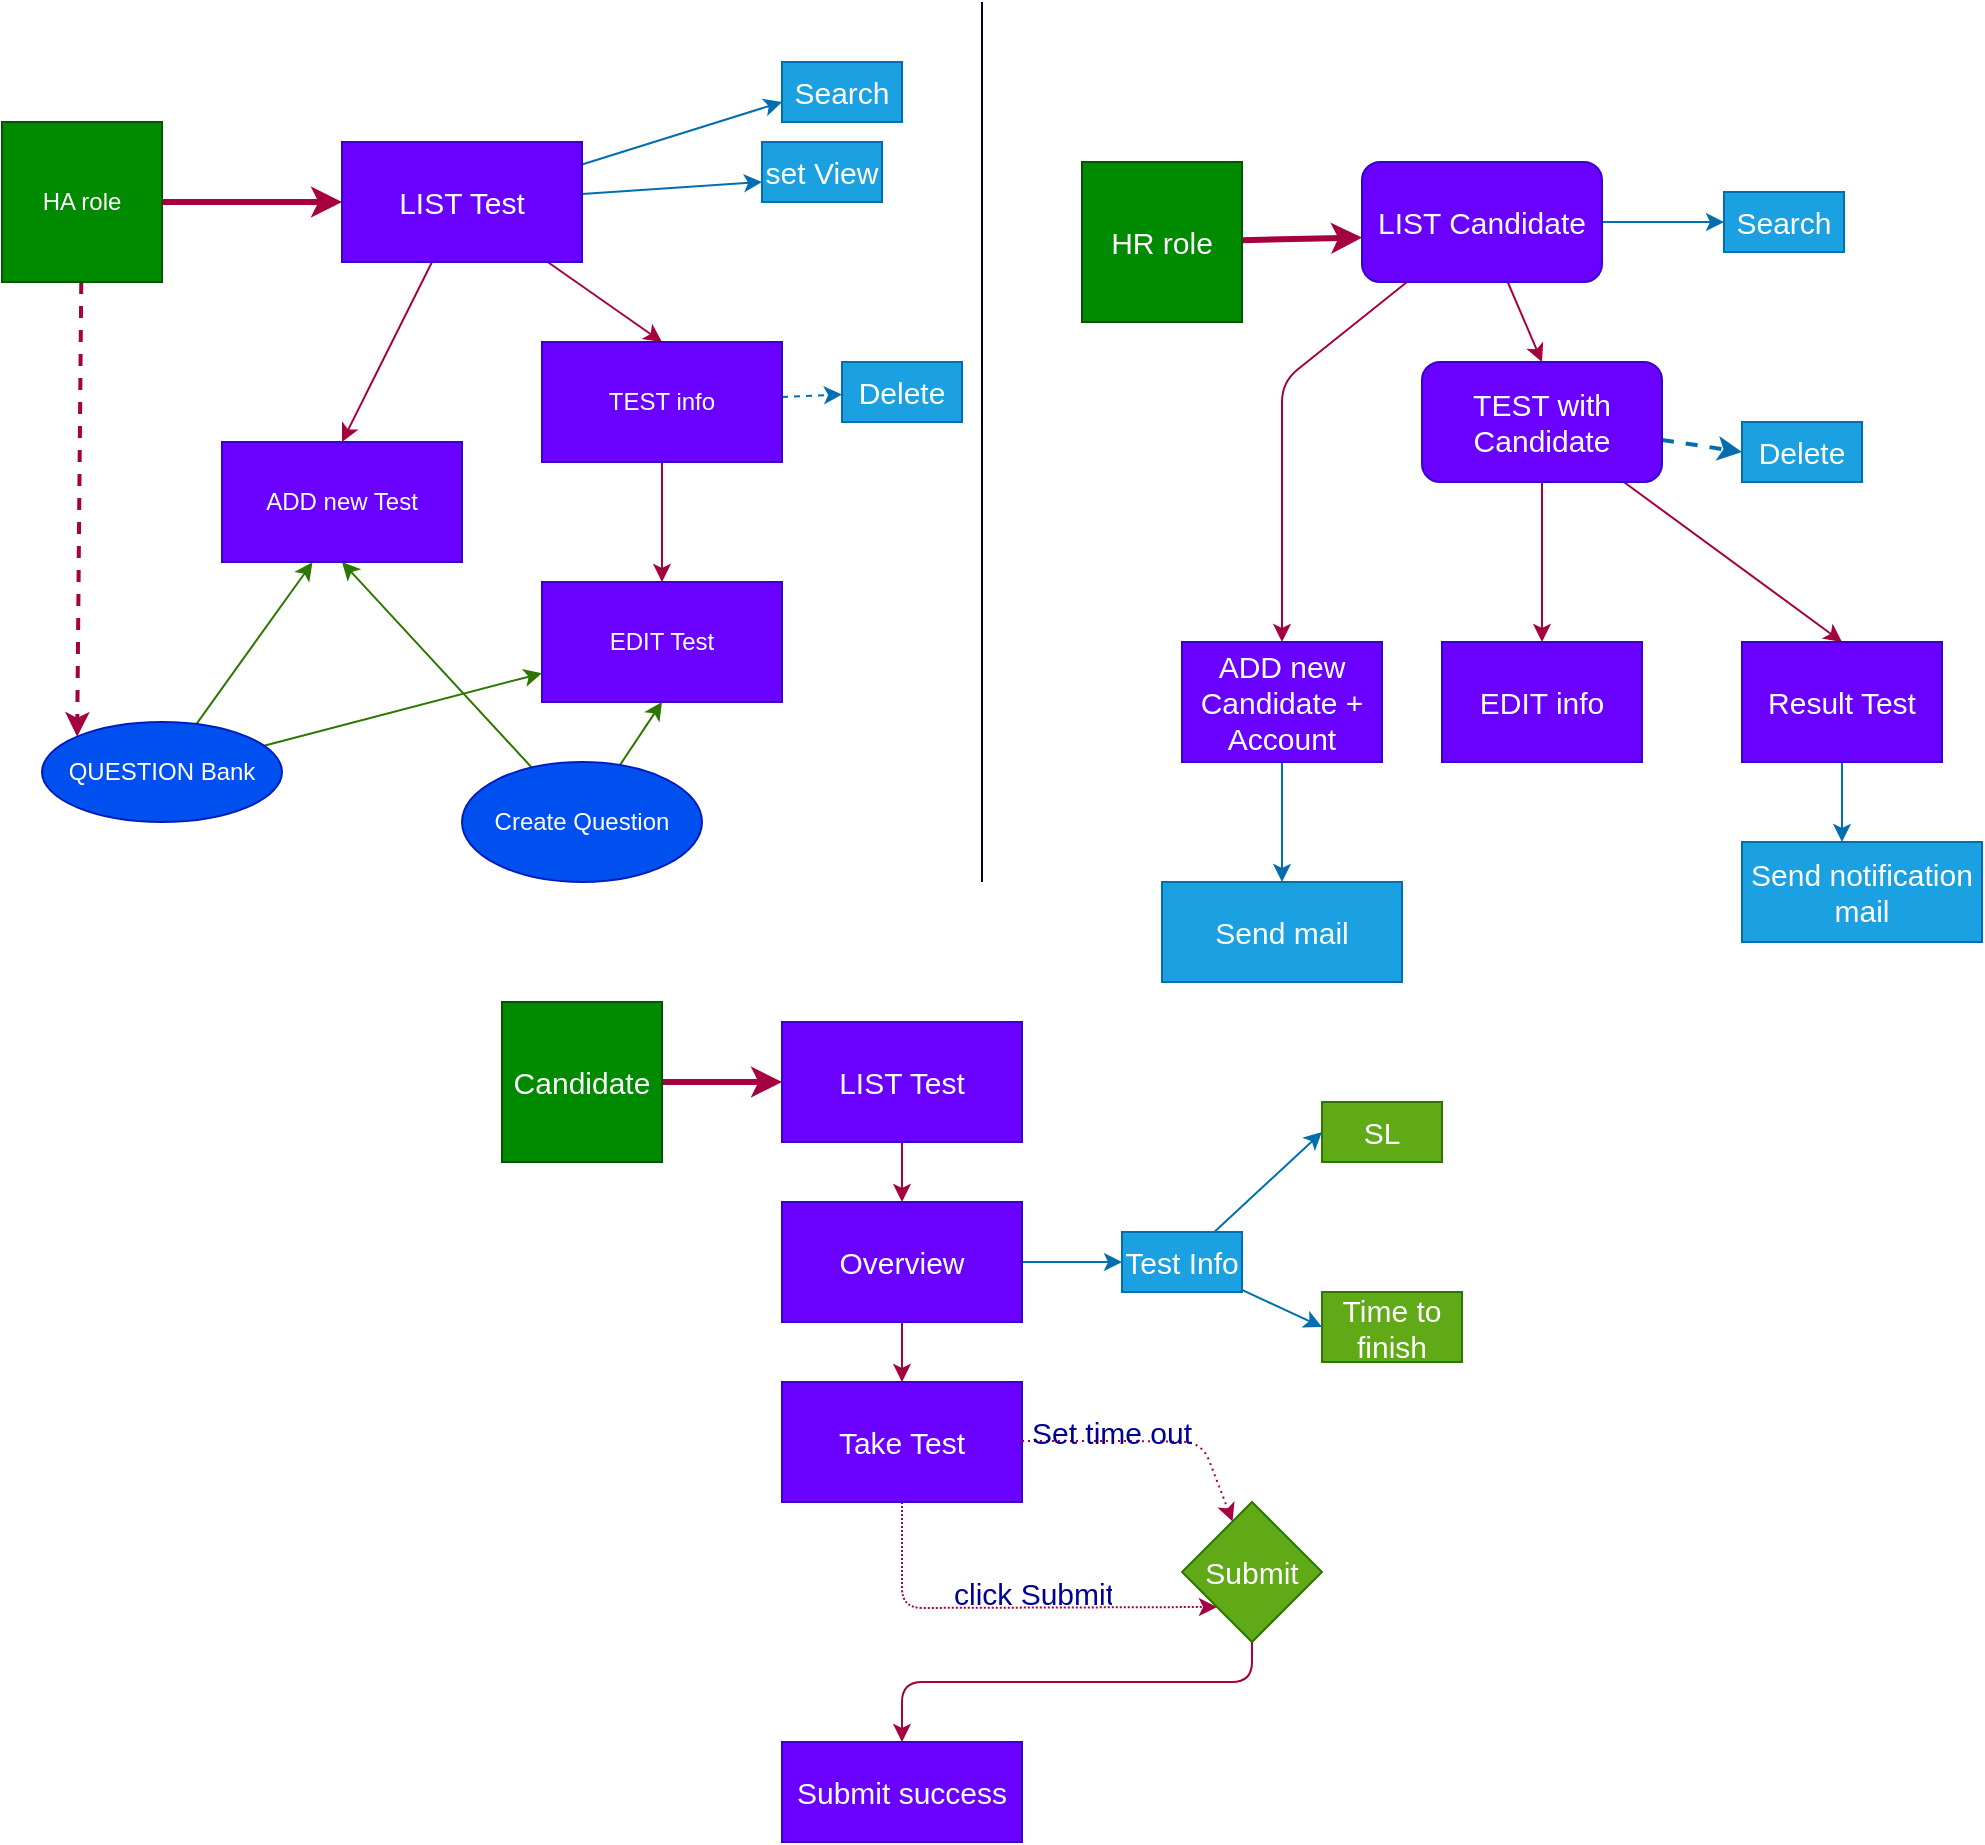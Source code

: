 <mxfile>
    <diagram id="RRjDelTAumy3WVLDlwbl" name="Page-1">
        <mxGraphModel dx="1011" dy="579" grid="1" gridSize="10" guides="1" tooltips="1" connect="1" arrows="1" fold="1" page="1" pageScale="1" pageWidth="1200" pageHeight="1920" background="#ffffff" math="0" shadow="0">
            <root>
                <mxCell id="0"/>
                <mxCell id="1" parent="0"/>
                <mxCell id="8" style="edgeStyle=none;html=1;entryX=0;entryY=0.5;entryDx=0;entryDy=0;fillColor=#d80073;strokeColor=#A50040;strokeWidth=3;" parent="1" source="2" target="5" edge="1">
                    <mxGeometry relative="1" as="geometry"/>
                </mxCell>
                <mxCell id="62" style="edgeStyle=none;html=1;entryX=0;entryY=0;entryDx=0;entryDy=0;fontSize=15;fontColor=#000099;strokeColor=#A50040;strokeWidth=2;fillColor=#d80073;dashed=1;" parent="1" source="2" target="13" edge="1">
                    <mxGeometry relative="1" as="geometry"/>
                </mxCell>
                <mxCell id="2" value="HA role" style="whiteSpace=wrap;html=1;aspect=fixed;fillColor=#008a00;fontColor=#ffffff;strokeColor=#005700;" parent="1" vertex="1">
                    <mxGeometry x="119" y="60" width="80" height="80" as="geometry"/>
                </mxCell>
                <mxCell id="9" style="edgeStyle=none;html=1;strokeWidth=1;entryX=0.5;entryY=0;entryDx=0;entryDy=0;fillColor=#d80073;strokeColor=#A50040;" parent="1" source="5" target="6" edge="1">
                    <mxGeometry relative="1" as="geometry">
                        <mxPoint x="299" y="210" as="targetPoint"/>
                    </mxGeometry>
                </mxCell>
                <mxCell id="10" style="edgeStyle=none;html=1;entryX=0.5;entryY=0;entryDx=0;entryDy=0;strokeWidth=1;fillColor=#d80073;strokeColor=#A50040;" parent="1" source="5" target="7" edge="1">
                    <mxGeometry relative="1" as="geometry"/>
                </mxCell>
                <mxCell id="19" style="edgeStyle=none;html=1;strokeWidth=1;fillColor=#1ba1e2;strokeColor=#006EAF;" parent="1" source="5" edge="1">
                    <mxGeometry relative="1" as="geometry">
                        <mxPoint x="509" y="50" as="targetPoint"/>
                    </mxGeometry>
                </mxCell>
                <mxCell id="20" style="edgeStyle=none;html=1;strokeWidth=1;fillColor=#1ba1e2;strokeColor=#006EAF;" parent="1" source="5" edge="1">
                    <mxGeometry relative="1" as="geometry">
                        <mxPoint x="499" y="90" as="targetPoint"/>
                    </mxGeometry>
                </mxCell>
                <mxCell id="5" value="&lt;font style=&quot;font-size: 15px&quot;&gt;LIST Test&lt;/font&gt;" style="rounded=0;whiteSpace=wrap;html=1;fillColor=#6a00ff;fontColor=#ffffff;strokeColor=#3700CC;" parent="1" vertex="1">
                    <mxGeometry x="289" y="70" width="120" height="60" as="geometry"/>
                </mxCell>
                <mxCell id="6" value="ADD new Test" style="rounded=0;whiteSpace=wrap;html=1;fillColor=#6a00ff;fontColor=#ffffff;strokeColor=#3700CC;" parent="1" vertex="1">
                    <mxGeometry x="229" y="220" width="120" height="60" as="geometry"/>
                </mxCell>
                <mxCell id="12" style="edgeStyle=none;html=1;entryX=0.5;entryY=0;entryDx=0;entryDy=0;strokeWidth=1;fillColor=#d80073;strokeColor=#A50040;" parent="1" source="7" target="11" edge="1">
                    <mxGeometry relative="1" as="geometry"/>
                </mxCell>
                <mxCell id="61" style="edgeStyle=none;html=1;fontSize=15;fontColor=#000099;strokeColor=#006EAF;strokeWidth=1;dashed=1;fillColor=#1ba1e2;" parent="1" source="7" target="24" edge="1">
                    <mxGeometry relative="1" as="geometry"/>
                </mxCell>
                <mxCell id="7" value="TEST info" style="rounded=0;whiteSpace=wrap;html=1;fillColor=#6a00ff;fontColor=#ffffff;strokeColor=#3700CC;" parent="1" vertex="1">
                    <mxGeometry x="389" y="170" width="120" height="60" as="geometry"/>
                </mxCell>
                <mxCell id="11" value="EDIT Test" style="rounded=0;whiteSpace=wrap;html=1;fillColor=#6a00ff;fontColor=#ffffff;strokeColor=#3700CC;" parent="1" vertex="1">
                    <mxGeometry x="389" y="290" width="120" height="60" as="geometry"/>
                </mxCell>
                <mxCell id="14" style="edgeStyle=none;html=1;entryX=0.377;entryY=1.003;entryDx=0;entryDy=0;entryPerimeter=0;strokeWidth=1;fillColor=#60a917;strokeColor=#2D7600;" parent="1" source="13" target="6" edge="1">
                    <mxGeometry relative="1" as="geometry"/>
                </mxCell>
                <mxCell id="15" style="edgeStyle=none;html=1;strokeWidth=1;fillColor=#60a917;strokeColor=#2D7600;" parent="1" source="13" target="11" edge="1">
                    <mxGeometry relative="1" as="geometry"/>
                </mxCell>
                <mxCell id="13" value="QUESTION Bank" style="ellipse;whiteSpace=wrap;html=1;fillColor=#0050ef;fontColor=#ffffff;strokeColor=#001DBC;" parent="1" vertex="1">
                    <mxGeometry x="139" y="360" width="120" height="50" as="geometry"/>
                </mxCell>
                <mxCell id="17" style="edgeStyle=none;html=1;entryX=0.5;entryY=1;entryDx=0;entryDy=0;strokeWidth=1;fillColor=#60a917;strokeColor=#2D7600;" parent="1" source="16" target="6" edge="1">
                    <mxGeometry relative="1" as="geometry"/>
                </mxCell>
                <mxCell id="18" style="edgeStyle=none;html=1;entryX=0.5;entryY=1;entryDx=0;entryDy=0;strokeWidth=1;fillColor=#60a917;strokeColor=#2D7600;" parent="1" source="16" target="11" edge="1">
                    <mxGeometry relative="1" as="geometry"/>
                </mxCell>
                <mxCell id="16" value="Create Question" style="ellipse;whiteSpace=wrap;html=1;fillColor=#0050ef;fontColor=#ffffff;strokeColor=#001DBC;" parent="1" vertex="1">
                    <mxGeometry x="349" y="380" width="120" height="60" as="geometry"/>
                </mxCell>
                <mxCell id="22" value="Search" style="text;html=1;strokeColor=#006EAF;fillColor=#1ba1e2;align=center;verticalAlign=middle;whiteSpace=wrap;rounded=0;fontColor=#ffffff;fontSize=15;" parent="1" vertex="1">
                    <mxGeometry x="509" y="30" width="60" height="30" as="geometry"/>
                </mxCell>
                <mxCell id="23" value="set View" style="text;html=1;strokeColor=#006EAF;fillColor=#1ba1e2;align=center;verticalAlign=middle;whiteSpace=wrap;rounded=0;fontColor=#ffffff;fontSize=15;" parent="1" vertex="1">
                    <mxGeometry x="499" y="70" width="60" height="30" as="geometry"/>
                </mxCell>
                <mxCell id="24" value="Delete" style="text;html=1;strokeColor=#006EAF;fillColor=#1ba1e2;align=center;verticalAlign=middle;whiteSpace=wrap;rounded=0;fontColor=#ffffff;fontSize=15;" parent="1" vertex="1">
                    <mxGeometry x="539" y="180" width="60" height="30" as="geometry"/>
                </mxCell>
                <mxCell id="29" style="edgeStyle=none;html=1;entryX=0;entryY=0.63;entryDx=0;entryDy=0;fontSize=15;fontColor=#000099;strokeWidth=3;fillColor=#d80073;strokeColor=#A50040;entryPerimeter=0;" parent="1" source="25" target="26" edge="1">
                    <mxGeometry relative="1" as="geometry"/>
                </mxCell>
                <mxCell id="25" value="HR role" style="whiteSpace=wrap;html=1;aspect=fixed;fontSize=15;fontColor=#ffffff;fillColor=#008a00;strokeColor=#005700;" parent="1" vertex="1">
                    <mxGeometry x="659" y="80" width="80" height="80" as="geometry"/>
                </mxCell>
                <mxCell id="28" style="edgeStyle=none;html=1;entryX=0.5;entryY=0;entryDx=0;entryDy=0;fontSize=15;fontColor=#000099;strokeWidth=1;fillColor=#d80073;strokeColor=#A50040;" parent="1" source="26" target="27" edge="1">
                    <mxGeometry relative="1" as="geometry"/>
                </mxCell>
                <mxCell id="35" style="edgeStyle=none;html=1;fontSize=15;fontColor=#000099;strokeWidth=1;fillColor=#1ba1e2;strokeColor=#006EAF;entryX=0;entryY=0.5;entryDx=0;entryDy=0;" parent="1" source="26" target="38" edge="1">
                    <mxGeometry relative="1" as="geometry">
                        <mxPoint x="989" y="60" as="targetPoint"/>
                    </mxGeometry>
                </mxCell>
                <mxCell id="26" value="LIST Candidate" style="rounded=1;whiteSpace=wrap;html=1;fontSize=15;fontColor=#ffffff;fillColor=#6a00ff;strokeColor=#3700CC;" parent="1" vertex="1">
                    <mxGeometry x="799" y="80" width="120" height="60" as="geometry"/>
                </mxCell>
                <mxCell id="31" style="edgeStyle=none;html=1;entryX=0.5;entryY=0;entryDx=0;entryDy=0;fontSize=15;fontColor=#000099;strokeWidth=1;fillColor=#d80073;strokeColor=#A50040;" parent="1" source="26" target="30" edge="1">
                    <mxGeometry relative="1" as="geometry">
                        <Array as="points">
                            <mxPoint x="759" y="190"/>
                        </Array>
                    </mxGeometry>
                </mxCell>
                <mxCell id="34" style="edgeStyle=none;html=1;entryX=0.5;entryY=0;entryDx=0;entryDy=0;fontSize=15;fontColor=#000099;strokeWidth=1;fillColor=#d80073;strokeColor=#A50040;" parent="1" source="27" target="33" edge="1">
                    <mxGeometry relative="1" as="geometry"/>
                </mxCell>
                <mxCell id="39" style="edgeStyle=none;html=1;fontSize=15;fontColor=#000099;strokeWidth=1;entryX=0.5;entryY=0;entryDx=0;entryDy=0;fillColor=#d80073;strokeColor=#A50040;" parent="1" source="27" target="40" edge="1">
                    <mxGeometry relative="1" as="geometry">
                        <mxPoint x="1049" y="320" as="targetPoint"/>
                    </mxGeometry>
                </mxCell>
                <mxCell id="44" style="edgeStyle=none;html=1;entryX=0;entryY=0.5;entryDx=0;entryDy=0;fontSize=15;fontColor=#000099;strokeWidth=2;fillColor=#1ba1e2;strokeColor=#006EAF;dashed=1;" parent="1" source="27" target="42" edge="1">
                    <mxGeometry relative="1" as="geometry"/>
                </mxCell>
                <mxCell id="27" value="TEST with Candidate" style="rounded=1;whiteSpace=wrap;html=1;fontSize=15;fontColor=#ffffff;fillColor=#6a00ff;strokeColor=#3700CC;" parent="1" vertex="1">
                    <mxGeometry x="829" y="180" width="120" height="60" as="geometry"/>
                </mxCell>
                <mxCell id="67" style="edgeStyle=none;html=1;fontSize=15;fontColor=#000099;strokeColor=#006EAF;strokeWidth=1;fillColor=#1ba1e2;entryX=0.5;entryY=0;entryDx=0;entryDy=0;" parent="1" source="30" target="68" edge="1">
                    <mxGeometry relative="1" as="geometry">
                        <mxPoint x="779" y="420" as="targetPoint"/>
                    </mxGeometry>
                </mxCell>
                <mxCell id="30" value="ADD new Candidate + Account" style="rounded=0;whiteSpace=wrap;html=1;fontSize=15;fontColor=#ffffff;fillColor=#6a00ff;strokeColor=#3700CC;" parent="1" vertex="1">
                    <mxGeometry x="709" y="320" width="100" height="60" as="geometry"/>
                </mxCell>
                <mxCell id="33" value="EDIT info" style="rounded=0;whiteSpace=wrap;html=1;fontSize=15;fontColor=#ffffff;fillColor=#6a00ff;strokeColor=#3700CC;" parent="1" vertex="1">
                    <mxGeometry x="839" y="320" width="100" height="60" as="geometry"/>
                </mxCell>
                <mxCell id="38" value="Search" style="text;html=1;strokeColor=#006EAF;fillColor=#1ba1e2;align=center;verticalAlign=middle;whiteSpace=wrap;rounded=0;fontSize=15;fontColor=#ffffff;" parent="1" vertex="1">
                    <mxGeometry x="980" y="95" width="60" height="30" as="geometry"/>
                </mxCell>
                <mxCell id="65" style="edgeStyle=none;html=1;fontSize=15;fontColor=#000099;strokeColor=#006EAF;strokeWidth=1;fillColor=#1ba1e2;" parent="1" source="40" edge="1">
                    <mxGeometry relative="1" as="geometry">
                        <mxPoint x="1039" y="420" as="targetPoint"/>
                    </mxGeometry>
                </mxCell>
                <mxCell id="40" value="Result Test" style="rounded=0;whiteSpace=wrap;html=1;fontSize=15;fontColor=#ffffff;fillColor=#6a00ff;strokeColor=#3700CC;" parent="1" vertex="1">
                    <mxGeometry x="989" y="320" width="100" height="60" as="geometry"/>
                </mxCell>
                <mxCell id="49" style="edgeStyle=none;html=1;entryX=0;entryY=0.5;entryDx=0;entryDy=0;fontSize=15;fontColor=#000099;strokeWidth=3;fillColor=#d80073;strokeColor=#A50040;" parent="1" source="41" target="46" edge="1">
                    <mxGeometry relative="1" as="geometry"/>
                </mxCell>
                <mxCell id="41" value="Candidate" style="whiteSpace=wrap;html=1;aspect=fixed;fontSize=15;fontColor=#ffffff;fillColor=#008a00;strokeColor=#005700;" parent="1" vertex="1">
                    <mxGeometry x="369" y="500" width="80" height="80" as="geometry"/>
                </mxCell>
                <mxCell id="42" value="Delete" style="text;html=1;strokeColor=#006EAF;fillColor=#1ba1e2;align=center;verticalAlign=middle;whiteSpace=wrap;rounded=0;fontSize=15;fontColor=#ffffff;" parent="1" vertex="1">
                    <mxGeometry x="989" y="210" width="60" height="30" as="geometry"/>
                </mxCell>
                <mxCell id="48" style="edgeStyle=none;html=1;entryX=0.5;entryY=0;entryDx=0;entryDy=0;fontSize=15;fontColor=#000099;strokeWidth=1;fillColor=#d80073;strokeColor=#A50040;" parent="1" source="46" target="47" edge="1">
                    <mxGeometry relative="1" as="geometry"/>
                </mxCell>
                <mxCell id="46" value="LIST Test" style="rounded=0;whiteSpace=wrap;html=1;fontSize=15;fontColor=#ffffff;fillColor=#6a00ff;strokeColor=#3700CC;" parent="1" vertex="1">
                    <mxGeometry x="509" y="510" width="120" height="60" as="geometry"/>
                </mxCell>
                <mxCell id="51" style="edgeStyle=none;html=1;fontSize=15;fontColor=#000099;strokeWidth=1;fillColor=#1ba1e2;strokeColor=#006EAF;entryX=0;entryY=0.5;entryDx=0;entryDy=0;" parent="1" source="47" target="52" edge="1">
                    <mxGeometry relative="1" as="geometry">
                        <mxPoint x="679" y="600" as="targetPoint"/>
                    </mxGeometry>
                </mxCell>
                <mxCell id="64" style="edgeStyle=none;html=1;entryX=0.5;entryY=0;entryDx=0;entryDy=0;fontSize=15;fontColor=#000099;strokeColor=#A50040;strokeWidth=1;fillColor=#d80073;" parent="1" source="47" target="63" edge="1">
                    <mxGeometry relative="1" as="geometry"/>
                </mxCell>
                <mxCell id="47" value="Overview" style="rounded=0;whiteSpace=wrap;html=1;fontSize=15;fontColor=#ffffff;fillColor=#6a00ff;strokeColor=#3700CC;" parent="1" vertex="1">
                    <mxGeometry x="509" y="600" width="120" height="60" as="geometry"/>
                </mxCell>
                <mxCell id="53" style="edgeStyle=none;html=1;fontSize=15;fontColor=#000099;strokeWidth=1;fillColor=#1ba1e2;strokeColor=#006EAF;entryX=0;entryY=0.5;entryDx=0;entryDy=0;" parent="1" source="52" target="56" edge="1">
                    <mxGeometry relative="1" as="geometry">
                        <mxPoint x="769" y="560" as="targetPoint"/>
                    </mxGeometry>
                </mxCell>
                <mxCell id="55" style="edgeStyle=none;html=1;fontSize=15;fontColor=#000099;strokeWidth=1;fillColor=#1ba1e2;strokeColor=#006EAF;entryX=0;entryY=0.5;entryDx=0;entryDy=0;" parent="1" source="52" target="59" edge="1">
                    <mxGeometry relative="1" as="geometry">
                        <mxPoint x="779" y="640" as="targetPoint"/>
                    </mxGeometry>
                </mxCell>
                <mxCell id="52" value="Test Info" style="text;html=1;strokeColor=#006EAF;fillColor=#1ba1e2;align=center;verticalAlign=middle;whiteSpace=wrap;rounded=0;fontSize=15;fontColor=#ffffff;" parent="1" vertex="1">
                    <mxGeometry x="679" y="615" width="60" height="30" as="geometry"/>
                </mxCell>
                <mxCell id="56" value="SL" style="text;html=1;strokeColor=#2D7600;fillColor=#60a917;align=center;verticalAlign=middle;whiteSpace=wrap;rounded=0;fontSize=15;fontColor=#ffffff;" parent="1" vertex="1">
                    <mxGeometry x="779" y="550" width="60" height="30" as="geometry"/>
                </mxCell>
                <mxCell id="59" value="Time to finish" style="text;html=1;strokeColor=#2D7600;fillColor=#60a917;align=center;verticalAlign=middle;whiteSpace=wrap;rounded=0;fontSize=15;fontColor=#ffffff;" parent="1" vertex="1">
                    <mxGeometry x="779" y="645" width="70" height="35" as="geometry"/>
                </mxCell>
                <mxCell id="60" value="" style="endArrow=none;html=1;fontSize=15;fontColor=#000099;strokeWidth=1;strokeColor=#000033;" parent="1" edge="1">
                    <mxGeometry width="50" height="50" relative="1" as="geometry">
                        <mxPoint x="609" y="440" as="sourcePoint"/>
                        <mxPoint x="609" as="targetPoint"/>
                    </mxGeometry>
                </mxCell>
                <mxCell id="76" style="edgeStyle=none;html=1;entryX=0;entryY=1;entryDx=0;entryDy=0;fontSize=15;fontColor=#000099;strokeColor=#A50040;strokeWidth=1;fillColor=#d80073;dashed=1;dashPattern=1 1;" parent="1" source="63" target="71" edge="1">
                    <mxGeometry relative="1" as="geometry">
                        <Array as="points">
                            <mxPoint x="569" y="803"/>
                        </Array>
                    </mxGeometry>
                </mxCell>
                <mxCell id="63" value="Take Test" style="rounded=0;whiteSpace=wrap;html=1;fontSize=15;fontColor=#ffffff;fillColor=#6a00ff;strokeColor=#3700CC;" parent="1" vertex="1">
                    <mxGeometry x="509" y="690" width="120" height="60" as="geometry"/>
                </mxCell>
                <mxCell id="66" value="Send n&lt;span style=&quot;text-align: left&quot;&gt;otification mail&lt;/span&gt;&lt;div class=&quot;QmZWSe&quot;&gt;&lt;div class=&quot;DHcWmd&quot;&gt;&lt;/div&gt;&lt;/div&gt;" style="text;html=1;strokeColor=#006EAF;fillColor=#1ba1e2;align=center;verticalAlign=middle;whiteSpace=wrap;rounded=0;fontSize=15;fontColor=#ffffff;" parent="1" vertex="1">
                    <mxGeometry x="989" y="420" width="120" height="50" as="geometry"/>
                </mxCell>
                <mxCell id="68" value="Send&lt;span style=&quot;text-align: left&quot;&gt;&amp;nbsp;mail&lt;/span&gt;&lt;div class=&quot;QmZWSe&quot;&gt;&lt;div class=&quot;DHcWmd&quot;&gt;&lt;/div&gt;&lt;/div&gt;" style="text;html=1;strokeColor=#006EAF;fillColor=#1ba1e2;align=center;verticalAlign=middle;whiteSpace=wrap;rounded=0;fontSize=15;fontColor=#ffffff;" parent="1" vertex="1">
                    <mxGeometry x="699" y="440" width="120" height="50" as="geometry"/>
                </mxCell>
                <mxCell id="78" style="edgeStyle=none;html=1;fontSize=15;fontColor=#000099;strokeColor=#A50040;strokeWidth=1;exitX=0.5;exitY=1;exitDx=0;exitDy=0;entryX=0.5;entryY=0;entryDx=0;entryDy=0;fillColor=#d80073;" parent="1" source="71" target="79" edge="1">
                    <mxGeometry relative="1" as="geometry">
                        <mxPoint x="569" y="840" as="targetPoint"/>
                        <Array as="points">
                            <mxPoint x="744" y="840"/>
                            <mxPoint x="569" y="840"/>
                        </Array>
                    </mxGeometry>
                </mxCell>
                <mxCell id="71" value="Submit" style="rhombus;whiteSpace=wrap;html=1;fontSize=15;fontColor=#ffffff;fillColor=#60a917;strokeColor=#2D7600;" parent="1" vertex="1">
                    <mxGeometry x="709" y="750" width="70" height="70" as="geometry"/>
                </mxCell>
                <mxCell id="72" value="" style="endArrow=classic;html=1;fontSize=15;fontColor=#000099;strokeColor=#A50040;strokeWidth=1;fillColor=#d80073;dashed=1;dashPattern=1 2;" parent="1" target="71" edge="1">
                    <mxGeometry relative="1" as="geometry">
                        <mxPoint x="629" y="719.5" as="sourcePoint"/>
                        <mxPoint x="729" y="719.5" as="targetPoint"/>
                        <Array as="points">
                            <mxPoint x="679" y="719.5"/>
                            <mxPoint x="719" y="720"/>
                        </Array>
                    </mxGeometry>
                </mxCell>
                <mxCell id="74" value="Set time out" style="text;html=1;strokeColor=none;fillColor=none;align=center;verticalAlign=middle;whiteSpace=wrap;rounded=0;fontSize=15;fontColor=#000099;" parent="1" vertex="1">
                    <mxGeometry x="629" y="700" width="90" height="30" as="geometry"/>
                </mxCell>
                <mxCell id="77" value="click Submit" style="text;strokeColor=none;fillColor=none;align=left;verticalAlign=middle;spacingLeft=4;spacingRight=4;overflow=hidden;points=[[0,0.5],[1,0.5]];portConstraint=eastwest;rotatable=0;fontSize=15;fontColor=#000099;" parent="1" vertex="1">
                    <mxGeometry x="589" y="780" width="90" height="30" as="geometry"/>
                </mxCell>
                <mxCell id="79" value="Submit success" style="rounded=0;whiteSpace=wrap;html=1;fontSize=15;fontColor=#ffffff;fillColor=#6a00ff;strokeColor=#3700CC;" parent="1" vertex="1">
                    <mxGeometry x="509" y="870" width="120" height="50" as="geometry"/>
                </mxCell>
            </root>
        </mxGraphModel>
    </diagram>
</mxfile>